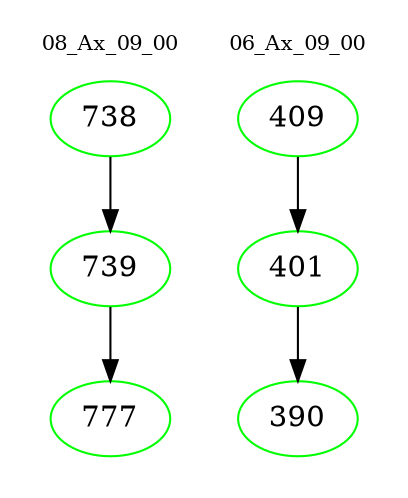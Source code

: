 digraph{
subgraph cluster_0 {
color = white
label = "08_Ax_09_00";
fontsize=10;
T0_738 [label="738", color="green"]
T0_738 -> T0_739 [color="black"]
T0_739 [label="739", color="green"]
T0_739 -> T0_777 [color="black"]
T0_777 [label="777", color="green"]
}
subgraph cluster_1 {
color = white
label = "06_Ax_09_00";
fontsize=10;
T1_409 [label="409", color="green"]
T1_409 -> T1_401 [color="black"]
T1_401 [label="401", color="green"]
T1_401 -> T1_390 [color="black"]
T1_390 [label="390", color="green"]
}
}

